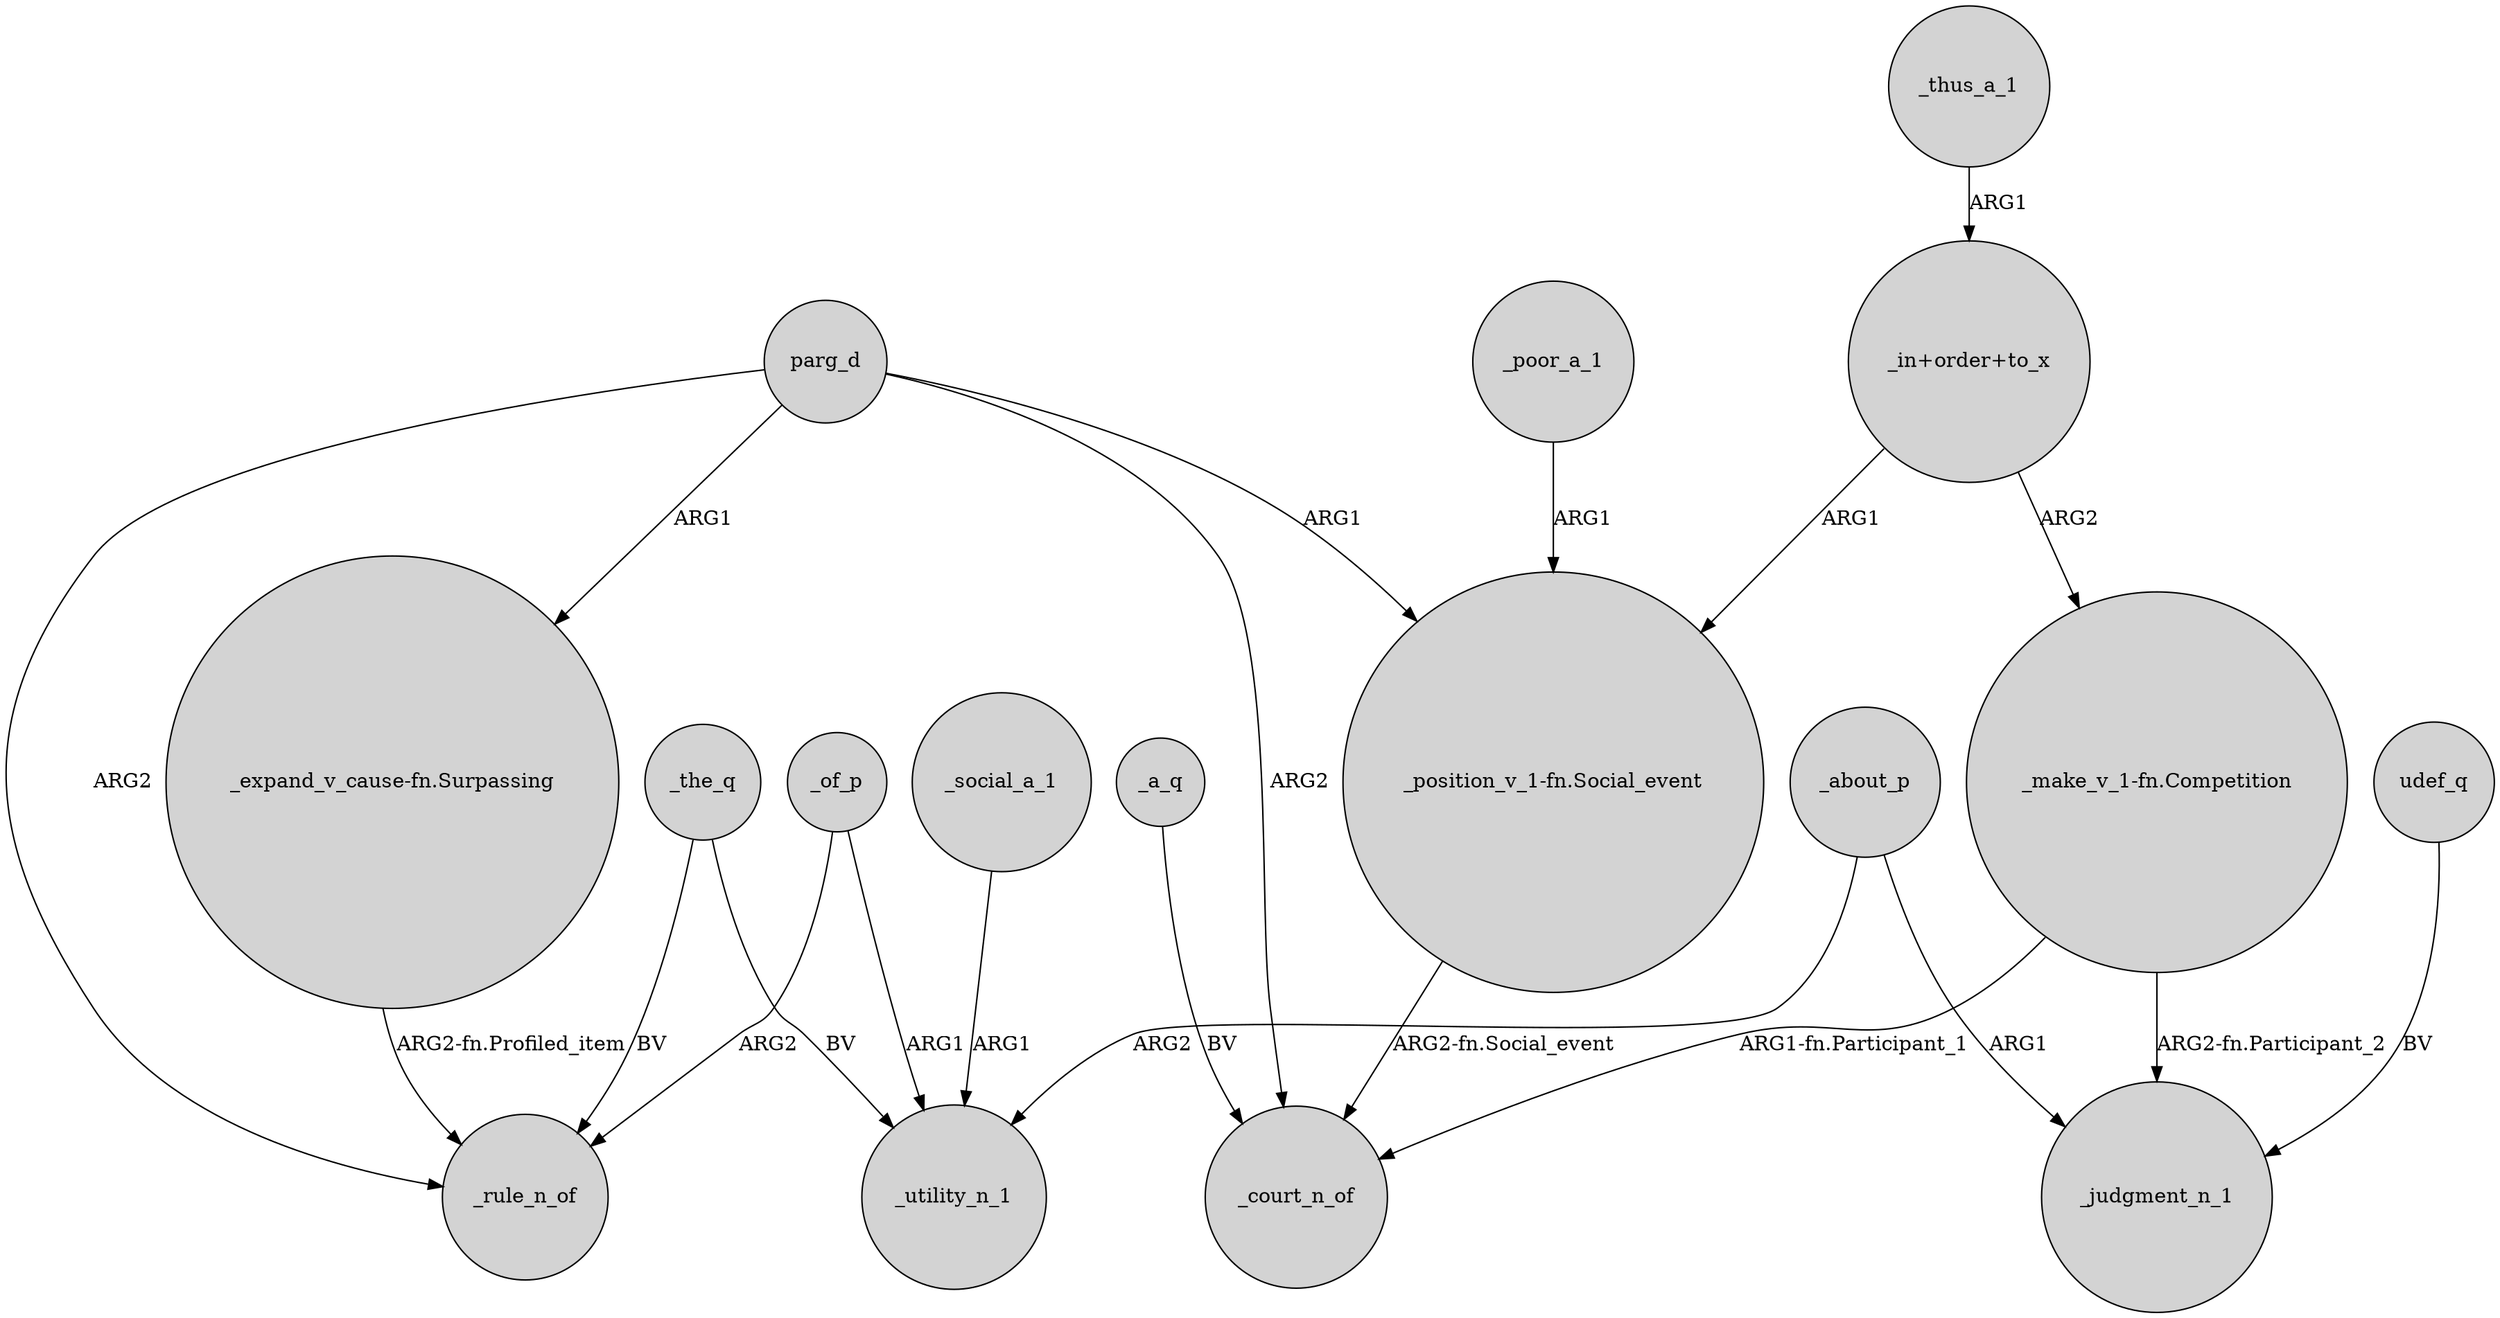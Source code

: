 digraph {
	node [shape=circle style=filled]
	_social_a_1 -> _utility_n_1 [label=ARG1]
	parg_d -> _rule_n_of [label=ARG2]
	_the_q -> _rule_n_of [label=BV]
	"_expand_v_cause-fn.Surpassing" -> _rule_n_of [label="ARG2-fn.Profiled_item"]
	_a_q -> _court_n_of [label=BV]
	parg_d -> "_position_v_1-fn.Social_event" [label=ARG1]
	_about_p -> _utility_n_1 [label=ARG2]
	"_position_v_1-fn.Social_event" -> _court_n_of [label="ARG2-fn.Social_event"]
	_of_p -> _utility_n_1 [label=ARG1]
	udef_q -> _judgment_n_1 [label=BV]
	"_in+order+to_x" -> "_position_v_1-fn.Social_event" [label=ARG1]
	_thus_a_1 -> "_in+order+to_x" [label=ARG1]
	_poor_a_1 -> "_position_v_1-fn.Social_event" [label=ARG1]
	"_in+order+to_x" -> "_make_v_1-fn.Competition" [label=ARG2]
	_about_p -> _judgment_n_1 [label=ARG1]
	"_make_v_1-fn.Competition" -> _judgment_n_1 [label="ARG2-fn.Participant_2"]
	_of_p -> _rule_n_of [label=ARG2]
	"_make_v_1-fn.Competition" -> _court_n_of [label="ARG1-fn.Participant_1"]
	parg_d -> "_expand_v_cause-fn.Surpassing" [label=ARG1]
	_the_q -> _utility_n_1 [label=BV]
	parg_d -> _court_n_of [label=ARG2]
}
